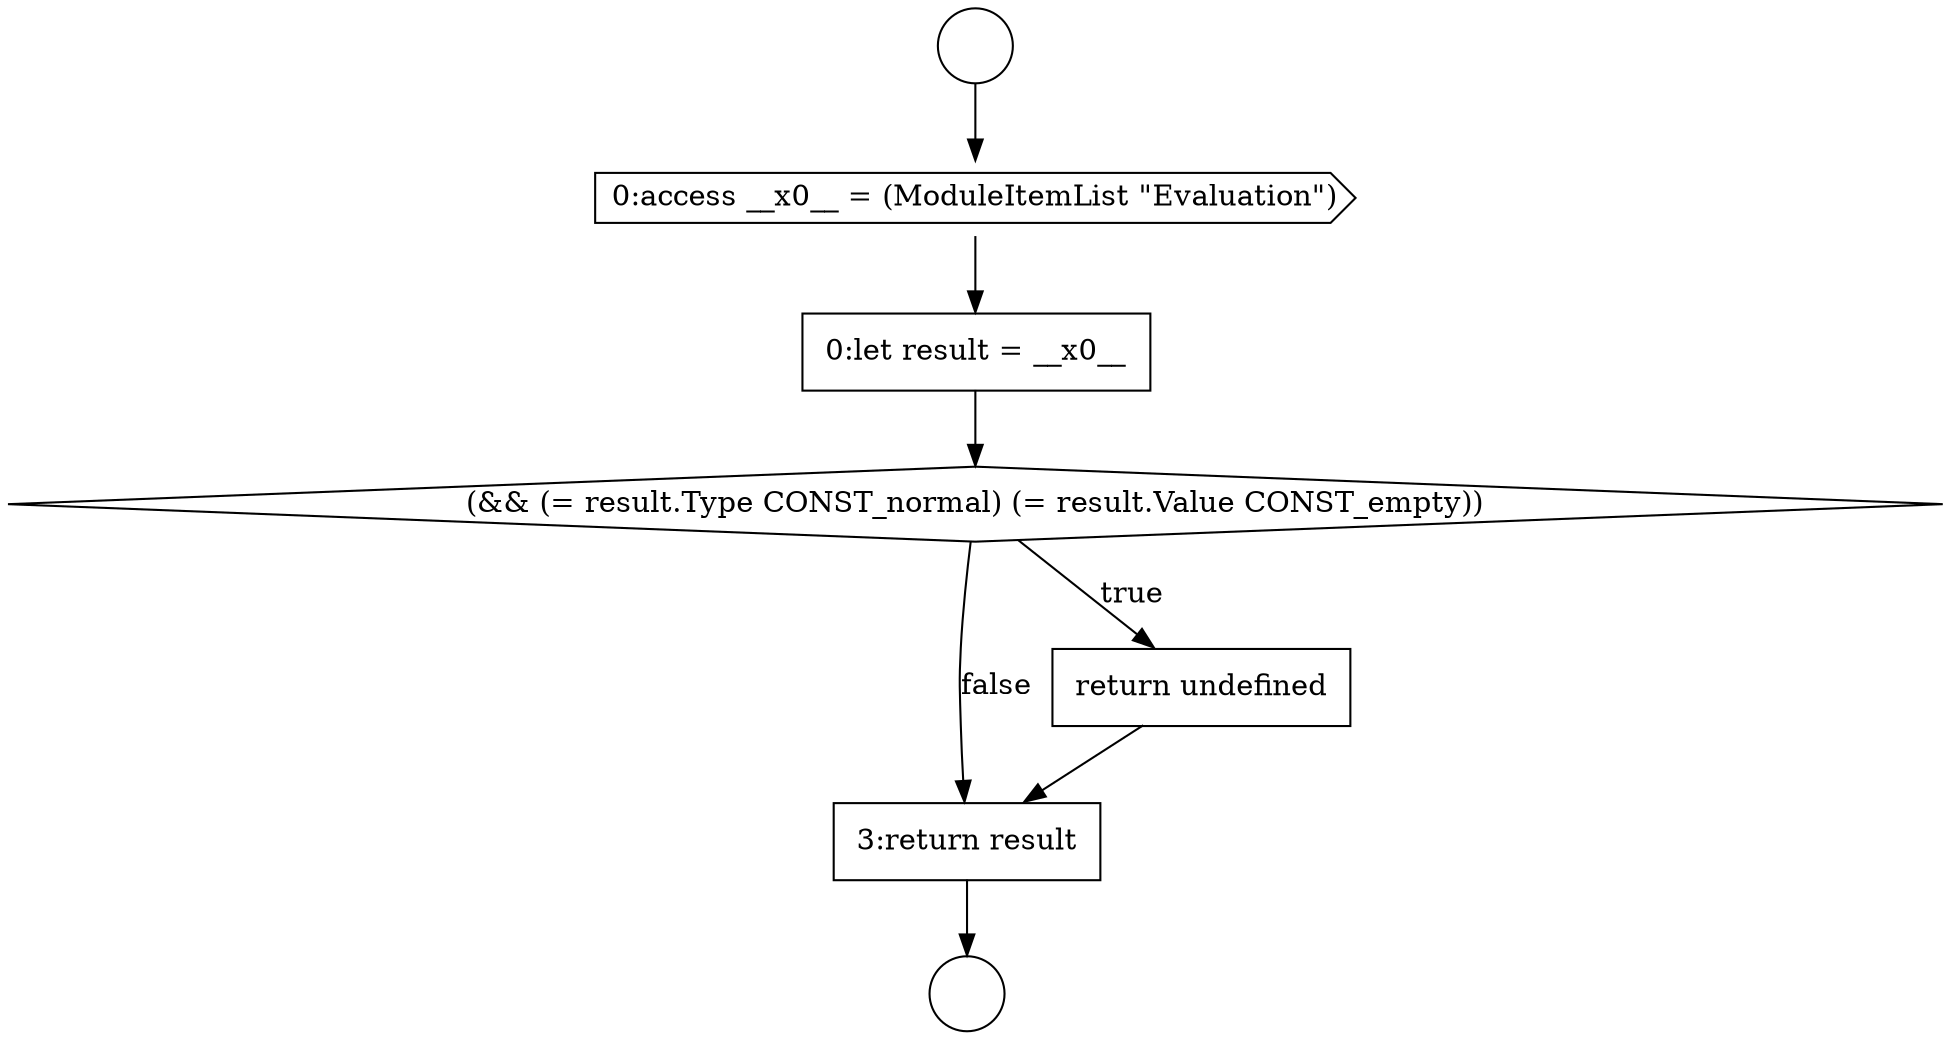 digraph {
  node9864 [shape=cds, label=<<font color="black">0:access __x0__ = (ModuleItemList &quot;Evaluation&quot;)</font>> color="black" fillcolor="white" style=filled]
  node9865 [shape=none, margin=0, label=<<font color="black">
    <table border="0" cellborder="1" cellspacing="0" cellpadding="10">
      <tr><td align="left">0:let result = __x0__</td></tr>
    </table>
  </font>> color="black" fillcolor="white" style=filled]
  node9868 [shape=none, margin=0, label=<<font color="black">
    <table border="0" cellborder="1" cellspacing="0" cellpadding="10">
      <tr><td align="left">3:return result</td></tr>
    </table>
  </font>> color="black" fillcolor="white" style=filled]
  node9867 [shape=none, margin=0, label=<<font color="black">
    <table border="0" cellborder="1" cellspacing="0" cellpadding="10">
      <tr><td align="left">return undefined</td></tr>
    </table>
  </font>> color="black" fillcolor="white" style=filled]
  node9862 [shape=circle label=" " color="black" fillcolor="white" style=filled]
  node9863 [shape=circle label=" " color="black" fillcolor="white" style=filled]
  node9866 [shape=diamond, label=<<font color="black">(&amp;&amp; (= result.Type CONST_normal) (= result.Value CONST_empty))</font>> color="black" fillcolor="white" style=filled]
  node9862 -> node9864 [ color="black"]
  node9865 -> node9866 [ color="black"]
  node9864 -> node9865 [ color="black"]
  node9867 -> node9868 [ color="black"]
  node9868 -> node9863 [ color="black"]
  node9866 -> node9867 [label=<<font color="black">true</font>> color="black"]
  node9866 -> node9868 [label=<<font color="black">false</font>> color="black"]
}
